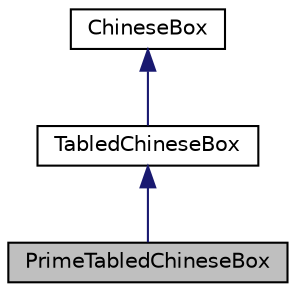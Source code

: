 digraph "PrimeTabledChineseBox"
{
  edge [fontname="Helvetica",fontsize="10",labelfontname="Helvetica",labelfontsize="10"];
  node [fontname="Helvetica",fontsize="10",shape=record];
  Node1 [label="PrimeTabledChineseBox",height=0.2,width=0.4,color="black", fillcolor="grey75", style="filled", fontcolor="black"];
  Node2 -> Node1 [dir="back",color="midnightblue",fontsize="10",style="solid",fontname="Helvetica"];
  Node2 [label="TabledChineseBox",height=0.2,width=0.4,color="black", fillcolor="white", style="filled",URL="$classTabledChineseBox.html"];
  Node3 -> Node2 [dir="back",color="midnightblue",fontsize="10",style="solid",fontname="Helvetica"];
  Node3 [label="ChineseBox",height=0.2,width=0.4,color="black", fillcolor="white", style="filled",URL="$classChineseBox.html"];
}
